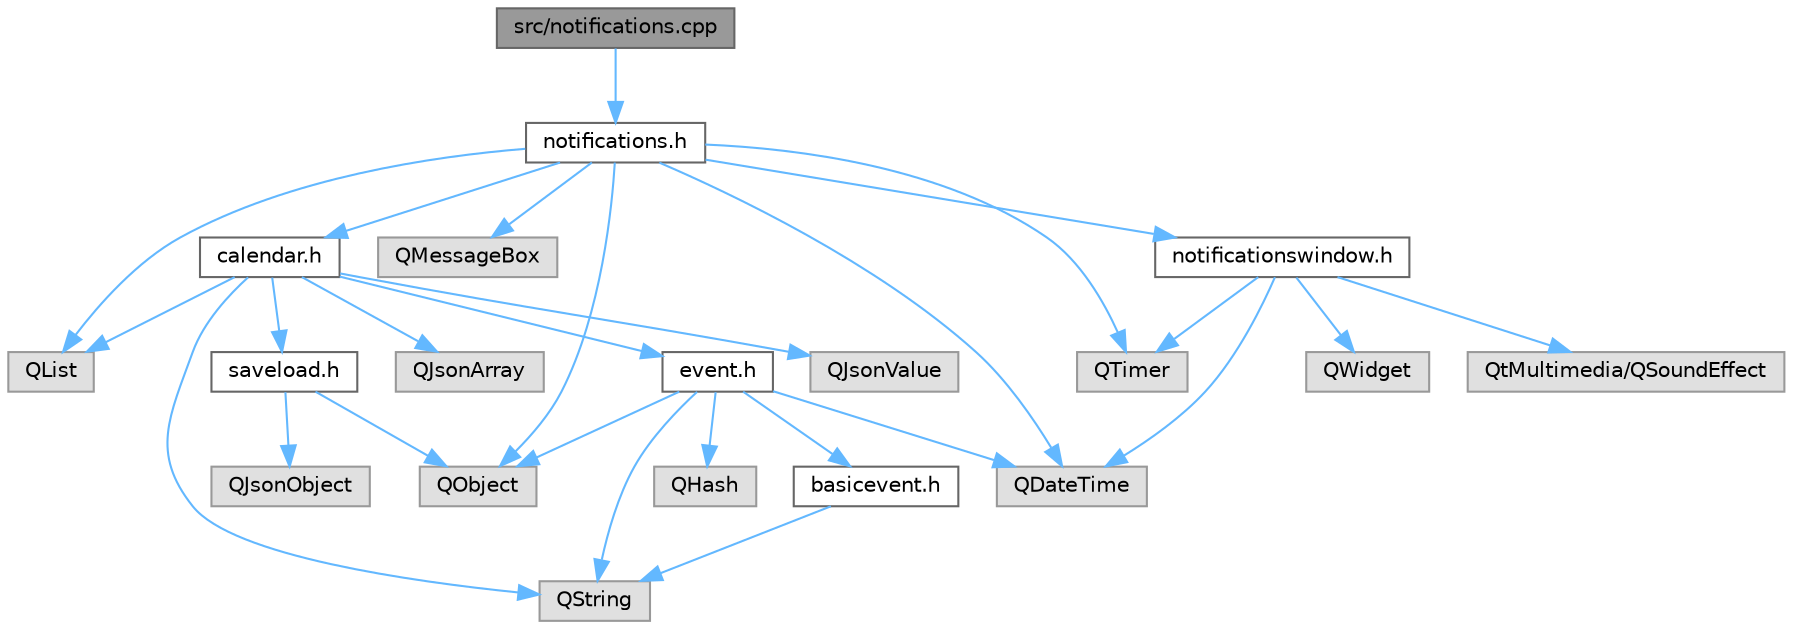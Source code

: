 digraph "src/notifications.cpp"
{
 // LATEX_PDF_SIZE
  bgcolor="transparent";
  edge [fontname=Helvetica,fontsize=10,labelfontname=Helvetica,labelfontsize=10];
  node [fontname=Helvetica,fontsize=10,shape=box,height=0.2,width=0.4];
  Node1 [id="Node000001",label="src/notifications.cpp",height=0.2,width=0.4,color="gray40", fillcolor="grey60", style="filled", fontcolor="black",tooltip=" "];
  Node1 -> Node2 [id="edge27_Node000001_Node000002",color="steelblue1",style="solid",tooltip=" "];
  Node2 [id="Node000002",label="notifications.h",height=0.2,width=0.4,color="grey40", fillcolor="white", style="filled",URL="$notifications_8h.html",tooltip=" "];
  Node2 -> Node3 [id="edge28_Node000002_Node000003",color="steelblue1",style="solid",tooltip=" "];
  Node3 [id="Node000003",label="QDateTime",height=0.2,width=0.4,color="grey60", fillcolor="#E0E0E0", style="filled",tooltip=" "];
  Node2 -> Node4 [id="edge29_Node000002_Node000004",color="steelblue1",style="solid",tooltip=" "];
  Node4 [id="Node000004",label="QList",height=0.2,width=0.4,color="grey60", fillcolor="#E0E0E0", style="filled",tooltip=" "];
  Node2 -> Node5 [id="edge30_Node000002_Node000005",color="steelblue1",style="solid",tooltip=" "];
  Node5 [id="Node000005",label="QMessageBox",height=0.2,width=0.4,color="grey60", fillcolor="#E0E0E0", style="filled",tooltip=" "];
  Node2 -> Node6 [id="edge31_Node000002_Node000006",color="steelblue1",style="solid",tooltip=" "];
  Node6 [id="Node000006",label="QObject",height=0.2,width=0.4,color="grey60", fillcolor="#E0E0E0", style="filled",tooltip=" "];
  Node2 -> Node7 [id="edge32_Node000002_Node000007",color="steelblue1",style="solid",tooltip=" "];
  Node7 [id="Node000007",label="QTimer",height=0.2,width=0.4,color="grey60", fillcolor="#E0E0E0", style="filled",tooltip=" "];
  Node2 -> Node8 [id="edge33_Node000002_Node000008",color="steelblue1",style="solid",tooltip=" "];
  Node8 [id="Node000008",label="calendar.h",height=0.2,width=0.4,color="grey40", fillcolor="white", style="filled",URL="$calendar_8h.html",tooltip=" "];
  Node8 -> Node9 [id="edge34_Node000008_Node000009",color="steelblue1",style="solid",tooltip=" "];
  Node9 [id="Node000009",label="event.h",height=0.2,width=0.4,color="grey40", fillcolor="white", style="filled",URL="$event_8h.html",tooltip=" "];
  Node9 -> Node3 [id="edge35_Node000009_Node000003",color="steelblue1",style="solid",tooltip=" "];
  Node9 -> Node10 [id="edge36_Node000009_Node000010",color="steelblue1",style="solid",tooltip=" "];
  Node10 [id="Node000010",label="QHash",height=0.2,width=0.4,color="grey60", fillcolor="#E0E0E0", style="filled",tooltip=" "];
  Node9 -> Node6 [id="edge37_Node000009_Node000006",color="steelblue1",style="solid",tooltip=" "];
  Node9 -> Node11 [id="edge38_Node000009_Node000011",color="steelblue1",style="solid",tooltip=" "];
  Node11 [id="Node000011",label="QString",height=0.2,width=0.4,color="grey60", fillcolor="#E0E0E0", style="filled",tooltip=" "];
  Node9 -> Node12 [id="edge39_Node000009_Node000012",color="steelblue1",style="solid",tooltip=" "];
  Node12 [id="Node000012",label="basicevent.h",height=0.2,width=0.4,color="grey40", fillcolor="white", style="filled",URL="$basicevent_8h.html",tooltip=" "];
  Node12 -> Node11 [id="edge40_Node000012_Node000011",color="steelblue1",style="solid",tooltip=" "];
  Node8 -> Node13 [id="edge41_Node000008_Node000013",color="steelblue1",style="solid",tooltip=" "];
  Node13 [id="Node000013",label="saveload.h",height=0.2,width=0.4,color="grey40", fillcolor="white", style="filled",URL="$saveload_8h.html",tooltip=" "];
  Node13 -> Node14 [id="edge42_Node000013_Node000014",color="steelblue1",style="solid",tooltip=" "];
  Node14 [id="Node000014",label="QJsonObject",height=0.2,width=0.4,color="grey60", fillcolor="#E0E0E0", style="filled",tooltip=" "];
  Node13 -> Node6 [id="edge43_Node000013_Node000006",color="steelblue1",style="solid",tooltip=" "];
  Node8 -> Node15 [id="edge44_Node000008_Node000015",color="steelblue1",style="solid",tooltip=" "];
  Node15 [id="Node000015",label="QJsonArray",height=0.2,width=0.4,color="grey60", fillcolor="#E0E0E0", style="filled",tooltip=" "];
  Node8 -> Node16 [id="edge45_Node000008_Node000016",color="steelblue1",style="solid",tooltip=" "];
  Node16 [id="Node000016",label="QJsonValue",height=0.2,width=0.4,color="grey60", fillcolor="#E0E0E0", style="filled",tooltip=" "];
  Node8 -> Node4 [id="edge46_Node000008_Node000004",color="steelblue1",style="solid",tooltip=" "];
  Node8 -> Node11 [id="edge47_Node000008_Node000011",color="steelblue1",style="solid",tooltip=" "];
  Node2 -> Node17 [id="edge48_Node000002_Node000017",color="steelblue1",style="solid",tooltip=" "];
  Node17 [id="Node000017",label="notificationswindow.h",height=0.2,width=0.4,color="grey40", fillcolor="white", style="filled",URL="$notificationswindow_8h.html",tooltip=" "];
  Node17 -> Node3 [id="edge49_Node000017_Node000003",color="steelblue1",style="solid",tooltip=" "];
  Node17 -> Node7 [id="edge50_Node000017_Node000007",color="steelblue1",style="solid",tooltip=" "];
  Node17 -> Node18 [id="edge51_Node000017_Node000018",color="steelblue1",style="solid",tooltip=" "];
  Node18 [id="Node000018",label="QWidget",height=0.2,width=0.4,color="grey60", fillcolor="#E0E0E0", style="filled",tooltip=" "];
  Node17 -> Node19 [id="edge52_Node000017_Node000019",color="steelblue1",style="solid",tooltip=" "];
  Node19 [id="Node000019",label="QtMultimedia/QSoundEffect",height=0.2,width=0.4,color="grey60", fillcolor="#E0E0E0", style="filled",tooltip=" "];
}
